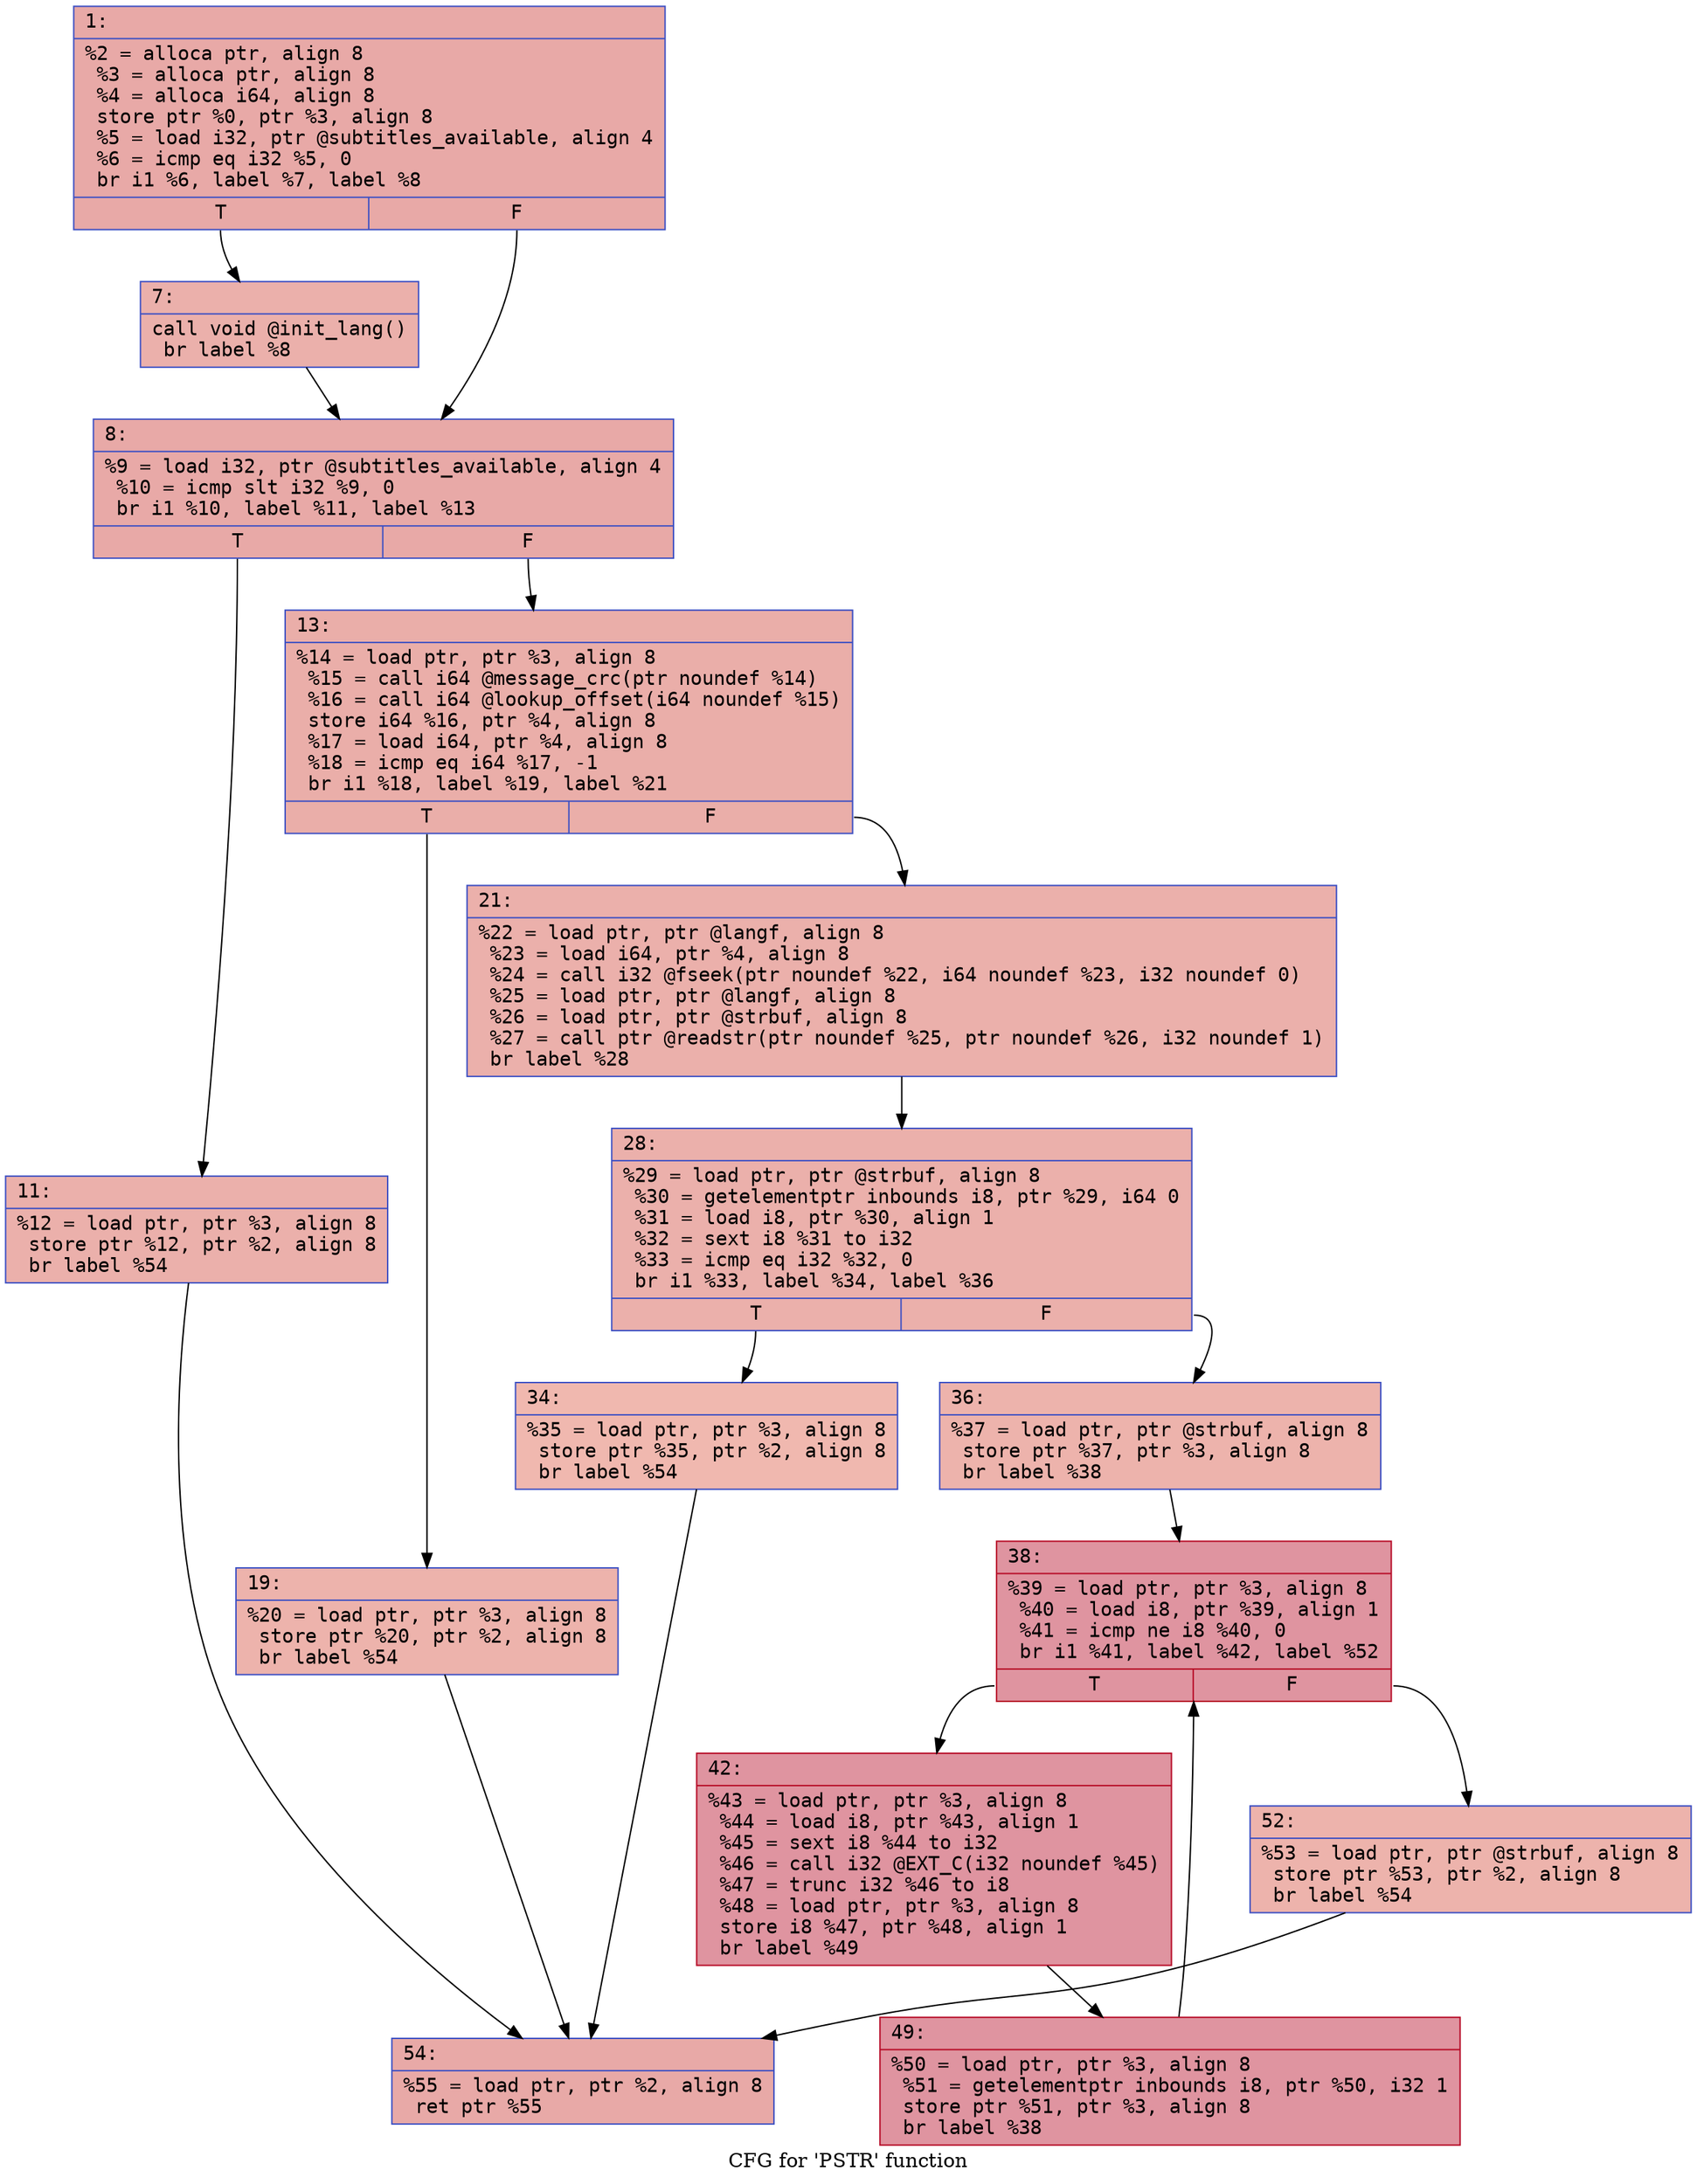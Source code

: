 digraph "CFG for 'PSTR' function" {
	label="CFG for 'PSTR' function";

	Node0x600001212170 [shape=record,color="#3d50c3ff", style=filled, fillcolor="#ca3b3770" fontname="Courier",label="{1:\l|  %2 = alloca ptr, align 8\l  %3 = alloca ptr, align 8\l  %4 = alloca i64, align 8\l  store ptr %0, ptr %3, align 8\l  %5 = load i32, ptr @subtitles_available, align 4\l  %6 = icmp eq i32 %5, 0\l  br i1 %6, label %7, label %8\l|{<s0>T|<s1>F}}"];
	Node0x600001212170:s0 -> Node0x6000012121c0[tooltip="1 -> 7\nProbability 37.50%" ];
	Node0x600001212170:s1 -> Node0x600001212210[tooltip="1 -> 8\nProbability 62.50%" ];
	Node0x6000012121c0 [shape=record,color="#3d50c3ff", style=filled, fillcolor="#d24b4070" fontname="Courier",label="{7:\l|  call void @init_lang()\l  br label %8\l}"];
	Node0x6000012121c0 -> Node0x600001212210[tooltip="7 -> 8\nProbability 100.00%" ];
	Node0x600001212210 [shape=record,color="#3d50c3ff", style=filled, fillcolor="#ca3b3770" fontname="Courier",label="{8:\l|  %9 = load i32, ptr @subtitles_available, align 4\l  %10 = icmp slt i32 %9, 0\l  br i1 %10, label %11, label %13\l|{<s0>T|<s1>F}}"];
	Node0x600001212210:s0 -> Node0x600001212260[tooltip="8 -> 11\nProbability 37.50%" ];
	Node0x600001212210:s1 -> Node0x6000012122b0[tooltip="8 -> 13\nProbability 62.50%" ];
	Node0x600001212260 [shape=record,color="#3d50c3ff", style=filled, fillcolor="#d24b4070" fontname="Courier",label="{11:\l|  %12 = load ptr, ptr %3, align 8\l  store ptr %12, ptr %2, align 8\l  br label %54\l}"];
	Node0x600001212260 -> Node0x6000012125d0[tooltip="11 -> 54\nProbability 100.00%" ];
	Node0x6000012122b0 [shape=record,color="#3d50c3ff", style=filled, fillcolor="#d0473d70" fontname="Courier",label="{13:\l|  %14 = load ptr, ptr %3, align 8\l  %15 = call i64 @message_crc(ptr noundef %14)\l  %16 = call i64 @lookup_offset(i64 noundef %15)\l  store i64 %16, ptr %4, align 8\l  %17 = load i64, ptr %4, align 8\l  %18 = icmp eq i64 %17, -1\l  br i1 %18, label %19, label %21\l|{<s0>T|<s1>F}}"];
	Node0x6000012122b0:s0 -> Node0x600001212300[tooltip="13 -> 19\nProbability 37.50%" ];
	Node0x6000012122b0:s1 -> Node0x600001212350[tooltip="13 -> 21\nProbability 62.50%" ];
	Node0x600001212300 [shape=record,color="#3d50c3ff", style=filled, fillcolor="#d6524470" fontname="Courier",label="{19:\l|  %20 = load ptr, ptr %3, align 8\l  store ptr %20, ptr %2, align 8\l  br label %54\l}"];
	Node0x600001212300 -> Node0x6000012125d0[tooltip="19 -> 54\nProbability 100.00%" ];
	Node0x600001212350 [shape=record,color="#3d50c3ff", style=filled, fillcolor="#d24b4070" fontname="Courier",label="{21:\l|  %22 = load ptr, ptr @langf, align 8\l  %23 = load i64, ptr %4, align 8\l  %24 = call i32 @fseek(ptr noundef %22, i64 noundef %23, i32 noundef 0)\l  %25 = load ptr, ptr @langf, align 8\l  %26 = load ptr, ptr @strbuf, align 8\l  %27 = call ptr @readstr(ptr noundef %25, ptr noundef %26, i32 noundef 1)\l  br label %28\l}"];
	Node0x600001212350 -> Node0x6000012123a0[tooltip="21 -> 28\nProbability 100.00%" ];
	Node0x6000012123a0 [shape=record,color="#3d50c3ff", style=filled, fillcolor="#d24b4070" fontname="Courier",label="{28:\l|  %29 = load ptr, ptr @strbuf, align 8\l  %30 = getelementptr inbounds i8, ptr %29, i64 0\l  %31 = load i8, ptr %30, align 1\l  %32 = sext i8 %31 to i32\l  %33 = icmp eq i32 %32, 0\l  br i1 %33, label %34, label %36\l|{<s0>T|<s1>F}}"];
	Node0x6000012123a0:s0 -> Node0x6000012123f0[tooltip="28 -> 34\nProbability 37.50%" ];
	Node0x6000012123a0:s1 -> Node0x600001212440[tooltip="28 -> 36\nProbability 62.50%" ];
	Node0x6000012123f0 [shape=record,color="#3d50c3ff", style=filled, fillcolor="#dc5d4a70" fontname="Courier",label="{34:\l|  %35 = load ptr, ptr %3, align 8\l  store ptr %35, ptr %2, align 8\l  br label %54\l}"];
	Node0x6000012123f0 -> Node0x6000012125d0[tooltip="34 -> 54\nProbability 100.00%" ];
	Node0x600001212440 [shape=record,color="#3d50c3ff", style=filled, fillcolor="#d6524470" fontname="Courier",label="{36:\l|  %37 = load ptr, ptr @strbuf, align 8\l  store ptr %37, ptr %3, align 8\l  br label %38\l}"];
	Node0x600001212440 -> Node0x600001212490[tooltip="36 -> 38\nProbability 100.00%" ];
	Node0x600001212490 [shape=record,color="#b70d28ff", style=filled, fillcolor="#b70d2870" fontname="Courier",label="{38:\l|  %39 = load ptr, ptr %3, align 8\l  %40 = load i8, ptr %39, align 1\l  %41 = icmp ne i8 %40, 0\l  br i1 %41, label %42, label %52\l|{<s0>T|<s1>F}}"];
	Node0x600001212490:s0 -> Node0x6000012124e0[tooltip="38 -> 42\nProbability 96.88%" ];
	Node0x600001212490:s1 -> Node0x600001212580[tooltip="38 -> 52\nProbability 3.12%" ];
	Node0x6000012124e0 [shape=record,color="#b70d28ff", style=filled, fillcolor="#b70d2870" fontname="Courier",label="{42:\l|  %43 = load ptr, ptr %3, align 8\l  %44 = load i8, ptr %43, align 1\l  %45 = sext i8 %44 to i32\l  %46 = call i32 @EXT_C(i32 noundef %45)\l  %47 = trunc i32 %46 to i8\l  %48 = load ptr, ptr %3, align 8\l  store i8 %47, ptr %48, align 1\l  br label %49\l}"];
	Node0x6000012124e0 -> Node0x600001212530[tooltip="42 -> 49\nProbability 100.00%" ];
	Node0x600001212530 [shape=record,color="#b70d28ff", style=filled, fillcolor="#b70d2870" fontname="Courier",label="{49:\l|  %50 = load ptr, ptr %3, align 8\l  %51 = getelementptr inbounds i8, ptr %50, i32 1\l  store ptr %51, ptr %3, align 8\l  br label %38\l}"];
	Node0x600001212530 -> Node0x600001212490[tooltip="49 -> 38\nProbability 100.00%" ];
	Node0x600001212580 [shape=record,color="#3d50c3ff", style=filled, fillcolor="#d6524470" fontname="Courier",label="{52:\l|  %53 = load ptr, ptr @strbuf, align 8\l  store ptr %53, ptr %2, align 8\l  br label %54\l}"];
	Node0x600001212580 -> Node0x6000012125d0[tooltip="52 -> 54\nProbability 100.00%" ];
	Node0x6000012125d0 [shape=record,color="#3d50c3ff", style=filled, fillcolor="#ca3b3770" fontname="Courier",label="{54:\l|  %55 = load ptr, ptr %2, align 8\l  ret ptr %55\l}"];
}
